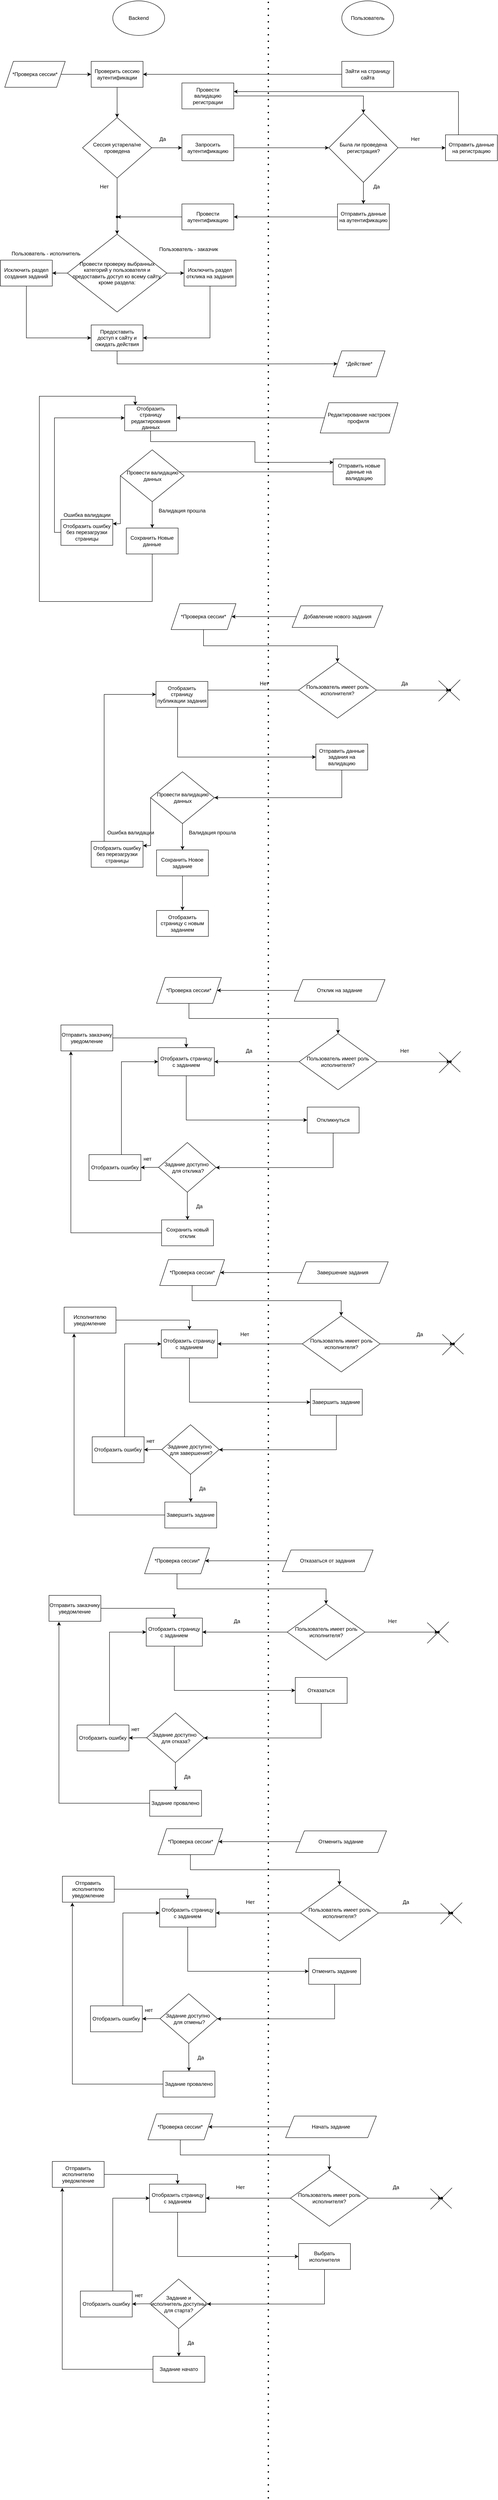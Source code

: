 <mxfile version="14.9.2" type="device"><diagram id="I8PAX5rzRL3T8v-MNshf" name="Page-1"><mxGraphModel dx="2889" dy="2361" grid="1" gridSize="10" guides="1" tooltips="1" connect="1" arrows="1" fold="1" page="1" pageScale="1" pageWidth="827" pageHeight="1169" math="0" shadow="0"><root><mxCell id="0"/><mxCell id="1" parent="0"/><mxCell id="LuHDHR127_k3PVL_zSmb-5" value="" style="edgeStyle=orthogonalEdgeStyle;rounded=0;orthogonalLoop=1;jettySize=auto;html=1;entryX=1;entryY=0.5;entryDx=0;entryDy=0;" parent="1" source="LuHDHR127_k3PVL_zSmb-2" target="LuHDHR127_k3PVL_zSmb-6" edge="1"><mxGeometry relative="1" as="geometry"><mxPoint x="-280" y="180" as="targetPoint"/></mxGeometry></mxCell><mxCell id="LuHDHR127_k3PVL_zSmb-2" value="Зайти на страницу сайта" style="whiteSpace=wrap;html=1;" parent="1" vertex="1"><mxGeometry x="140" y="120" width="120" height="60" as="geometry"/></mxCell><mxCell id="LuHDHR127_k3PVL_zSmb-9" value="" style="edgeStyle=orthogonalEdgeStyle;rounded=0;orthogonalLoop=1;jettySize=auto;html=1;" parent="1" source="LuHDHR127_k3PVL_zSmb-6" target="LuHDHR127_k3PVL_zSmb-8" edge="1"><mxGeometry relative="1" as="geometry"/></mxCell><mxCell id="LuHDHR127_k3PVL_zSmb-6" value="Проверить сессию аутентификации" style="whiteSpace=wrap;html=1;" parent="1" vertex="1"><mxGeometry x="-440" y="120" width="120" height="60" as="geometry"/></mxCell><mxCell id="LuHDHR127_k3PVL_zSmb-11" value="" style="edgeStyle=orthogonalEdgeStyle;rounded=0;orthogonalLoop=1;jettySize=auto;html=1;" parent="1" source="LuHDHR127_k3PVL_zSmb-8" target="LuHDHR127_k3PVL_zSmb-10" edge="1"><mxGeometry relative="1" as="geometry"/></mxCell><mxCell id="LuHDHR127_k3PVL_zSmb-19" value="" style="edgeStyle=orthogonalEdgeStyle;rounded=0;orthogonalLoop=1;jettySize=auto;html=1;startArrow=none;" parent="1" source="LuHDHR127_k3PVL_zSmb-40" target="LuHDHR127_k3PVL_zSmb-18" edge="1"><mxGeometry relative="1" as="geometry"/></mxCell><mxCell id="LuHDHR127_k3PVL_zSmb-8" value="Сессия устарела/не проведена" style="rhombus;whiteSpace=wrap;html=1;" parent="1" vertex="1"><mxGeometry x="-460" y="250" width="160" height="140" as="geometry"/></mxCell><mxCell id="LuHDHR127_k3PVL_zSmb-27" value="" style="edgeStyle=orthogonalEdgeStyle;rounded=0;orthogonalLoop=1;jettySize=auto;html=1;entryX=0;entryY=0.5;entryDx=0;entryDy=0;" parent="1" source="LuHDHR127_k3PVL_zSmb-10" target="LuHDHR127_k3PVL_zSmb-28" edge="1"><mxGeometry relative="1" as="geometry"><mxPoint x="10" y="500" as="targetPoint"/></mxGeometry></mxCell><mxCell id="LuHDHR127_k3PVL_zSmb-10" value="Запросить аутентификацию" style="whiteSpace=wrap;html=1;" parent="1" vertex="1"><mxGeometry x="-230" y="290" width="120" height="60" as="geometry"/></mxCell><mxCell id="LuHDHR127_k3PVL_zSmb-12" value="Да" style="text;html=1;align=center;verticalAlign=middle;resizable=0;points=[];autosize=1;strokeColor=none;" parent="1" vertex="1"><mxGeometry x="-290" y="290" width="30" height="20" as="geometry"/></mxCell><mxCell id="LuHDHR127_k3PVL_zSmb-13" value="" style="endArrow=none;html=1;dashed=1;dashPattern=1 4;strokeWidth=3;" parent="1" edge="1"><mxGeometry width="50" height="50" relative="1" as="geometry"><mxPoint x="-30" y="5760" as="sourcePoint"/><mxPoint x="-30" y="-20" as="targetPoint"/></mxGeometry></mxCell><mxCell id="LuHDHR127_k3PVL_zSmb-16" value="Нет" style="text;html=1;align=center;verticalAlign=middle;resizable=0;points=[];autosize=1;strokeColor=none;" parent="1" vertex="1"><mxGeometry x="-430" y="400" width="40" height="20" as="geometry"/></mxCell><mxCell id="LuHDHR127_k3PVL_zSmb-21" value="" style="edgeStyle=orthogonalEdgeStyle;rounded=0;orthogonalLoop=1;jettySize=auto;html=1;" parent="1" source="LuHDHR127_k3PVL_zSmb-18" target="LuHDHR127_k3PVL_zSmb-20" edge="1"><mxGeometry relative="1" as="geometry"/></mxCell><mxCell id="LuHDHR127_k3PVL_zSmb-23" value="" style="edgeStyle=orthogonalEdgeStyle;rounded=0;orthogonalLoop=1;jettySize=auto;html=1;" parent="1" source="LuHDHR127_k3PVL_zSmb-18" target="LuHDHR127_k3PVL_zSmb-22" edge="1"><mxGeometry relative="1" as="geometry"/></mxCell><mxCell id="LuHDHR127_k3PVL_zSmb-18" value="Провести проверку выбранных категорий у пользователя и предоставить доступ ко всему сайту, кроме раздела:" style="rhombus;whiteSpace=wrap;html=1;" parent="1" vertex="1"><mxGeometry x="-495" y="520" width="230" height="180" as="geometry"/></mxCell><mxCell id="LuHDHR127_k3PVL_zSmb-47" value="" style="edgeStyle=orthogonalEdgeStyle;rounded=0;orthogonalLoop=1;jettySize=auto;html=1;strokeWidth=1;" parent="1" source="LuHDHR127_k3PVL_zSmb-20" target="LuHDHR127_k3PVL_zSmb-43" edge="1"><mxGeometry relative="1" as="geometry"><Array as="points"><mxPoint x="-590" y="760"/></Array></mxGeometry></mxCell><mxCell id="LuHDHR127_k3PVL_zSmb-20" value="Исключить раздел создания заданий" style="whiteSpace=wrap;html=1;" parent="1" vertex="1"><mxGeometry x="-650" y="580" width="120" height="60" as="geometry"/></mxCell><mxCell id="LuHDHR127_k3PVL_zSmb-48" value="" style="edgeStyle=orthogonalEdgeStyle;rounded=0;orthogonalLoop=1;jettySize=auto;html=1;strokeWidth=1;" parent="1" source="LuHDHR127_k3PVL_zSmb-22" target="LuHDHR127_k3PVL_zSmb-43" edge="1"><mxGeometry relative="1" as="geometry"><Array as="points"><mxPoint x="-165" y="760"/></Array></mxGeometry></mxCell><mxCell id="LuHDHR127_k3PVL_zSmb-22" value="&lt;span&gt;Исключить раздел отклика на задания&lt;/span&gt;" style="whiteSpace=wrap;html=1;" parent="1" vertex="1"><mxGeometry x="-225" y="580" width="120" height="60" as="geometry"/></mxCell><mxCell id="LuHDHR127_k3PVL_zSmb-24" value="Пользователь - заказчик" style="text;html=1;align=center;verticalAlign=middle;resizable=0;points=[];autosize=1;strokeColor=none;" parent="1" vertex="1"><mxGeometry x="-290" y="545" width="150" height="20" as="geometry"/></mxCell><mxCell id="LuHDHR127_k3PVL_zSmb-25" value="Пользователь - исполнитель" style="text;html=1;align=center;verticalAlign=middle;resizable=0;points=[];autosize=1;strokeColor=none;" parent="1" vertex="1"><mxGeometry x="-630" y="555" width="170" height="20" as="geometry"/></mxCell><mxCell id="LuHDHR127_k3PVL_zSmb-32" value="" style="edgeStyle=orthogonalEdgeStyle;rounded=0;orthogonalLoop=1;jettySize=auto;html=1;" parent="1" source="LuHDHR127_k3PVL_zSmb-28" target="LuHDHR127_k3PVL_zSmb-31" edge="1"><mxGeometry relative="1" as="geometry"/></mxCell><mxCell id="LuHDHR127_k3PVL_zSmb-39" value="" style="edgeStyle=orthogonalEdgeStyle;rounded=0;orthogonalLoop=1;jettySize=auto;html=1;exitX=0.5;exitY=1;exitDx=0;exitDy=0;" parent="1" source="LuHDHR127_k3PVL_zSmb-28" edge="1"><mxGeometry relative="1" as="geometry"><mxPoint x="190" y="410" as="sourcePoint"/><mxPoint x="190" y="450" as="targetPoint"/><Array as="points"><mxPoint x="190" y="450"/></Array></mxGeometry></mxCell><mxCell id="LuHDHR127_k3PVL_zSmb-28" value="Была ли проведена регистрация?" style="rhombus;whiteSpace=wrap;html=1;" parent="1" vertex="1"><mxGeometry x="110" y="240" width="160" height="160" as="geometry"/></mxCell><mxCell id="LuHDHR127_k3PVL_zSmb-29" value="Backend" style="ellipse;whiteSpace=wrap;html=1;" parent="1" vertex="1"><mxGeometry x="-390" y="-20" width="120" height="80" as="geometry"/></mxCell><mxCell id="LuHDHR127_k3PVL_zSmb-30" value="Пользователь" style="ellipse;whiteSpace=wrap;html=1;" parent="1" vertex="1"><mxGeometry x="140" y="-20" width="120" height="80" as="geometry"/></mxCell><mxCell id="LuHDHR127_k3PVL_zSmb-34" value="" style="edgeStyle=orthogonalEdgeStyle;rounded=0;orthogonalLoop=1;jettySize=auto;html=1;" parent="1" source="LuHDHR127_k3PVL_zSmb-31" target="LuHDHR127_k3PVL_zSmb-33" edge="1"><mxGeometry relative="1" as="geometry"><Array as="points"><mxPoint x="410" y="190"/><mxPoint x="-180" y="190"/></Array></mxGeometry></mxCell><mxCell id="LuHDHR127_k3PVL_zSmb-31" value="Отправить данные на регистрацию" style="whiteSpace=wrap;html=1;" parent="1" vertex="1"><mxGeometry x="380" y="290" width="120" height="60" as="geometry"/></mxCell><mxCell id="LuHDHR127_k3PVL_zSmb-35" value="" style="edgeStyle=orthogonalEdgeStyle;rounded=0;orthogonalLoop=1;jettySize=auto;html=1;" parent="1" source="LuHDHR127_k3PVL_zSmb-33" target="LuHDHR127_k3PVL_zSmb-28" edge="1"><mxGeometry relative="1" as="geometry"/></mxCell><mxCell id="LuHDHR127_k3PVL_zSmb-33" value="Провести валидацию регистрации" style="whiteSpace=wrap;html=1;" parent="1" vertex="1"><mxGeometry x="-230" y="170" width="120" height="60" as="geometry"/></mxCell><mxCell id="LuHDHR127_k3PVL_zSmb-36" value="Нет" style="text;html=1;align=center;verticalAlign=middle;resizable=0;points=[];autosize=1;strokeColor=none;" parent="1" vertex="1"><mxGeometry x="290" y="290" width="40" height="20" as="geometry"/></mxCell><mxCell id="LuHDHR127_k3PVL_zSmb-37" value="Да" style="text;html=1;align=center;verticalAlign=middle;resizable=0;points=[];autosize=1;strokeColor=none;" parent="1" vertex="1"><mxGeometry x="205" y="400" width="30" height="20" as="geometry"/></mxCell><mxCell id="LuHDHR127_k3PVL_zSmb-41" value="" style="edgeStyle=orthogonalEdgeStyle;rounded=0;orthogonalLoop=1;jettySize=auto;html=1;" parent="1" source="LuHDHR127_k3PVL_zSmb-38" target="LuHDHR127_k3PVL_zSmb-40" edge="1"><mxGeometry relative="1" as="geometry"/></mxCell><mxCell id="LuHDHR127_k3PVL_zSmb-38" value="Провести аутентификацию" style="whiteSpace=wrap;html=1;" parent="1" vertex="1"><mxGeometry x="-230" y="450" width="120" height="60" as="geometry"/></mxCell><mxCell id="LuHDHR127_k3PVL_zSmb-40" value="" style="shape=waypoint;size=6;pointerEvents=1;points=[];fillColor=#ffffff;resizable=0;rotatable=0;perimeter=centerPerimeter;snapToPoint=1;" parent="1" vertex="1"><mxGeometry x="-400" y="460" width="40" height="40" as="geometry"/></mxCell><mxCell id="LuHDHR127_k3PVL_zSmb-42" value="" style="edgeStyle=orthogonalEdgeStyle;rounded=0;orthogonalLoop=1;jettySize=auto;html=1;endArrow=none;" parent="1" source="LuHDHR127_k3PVL_zSmb-8" target="LuHDHR127_k3PVL_zSmb-40" edge="1"><mxGeometry relative="1" as="geometry"><mxPoint x="-380" y="390" as="sourcePoint"/><mxPoint x="-380" y="660" as="targetPoint"/></mxGeometry></mxCell><mxCell id="LuHDHR127_k3PVL_zSmb-50" value="" style="edgeStyle=orthogonalEdgeStyle;rounded=0;orthogonalLoop=1;jettySize=auto;html=1;strokeWidth=1;" parent="1" source="LuHDHR127_k3PVL_zSmb-43" edge="1"><mxGeometry relative="1" as="geometry"><mxPoint x="130" y="820.059" as="targetPoint"/><Array as="points"><mxPoint x="-380" y="820"/></Array></mxGeometry></mxCell><mxCell id="LuHDHR127_k3PVL_zSmb-43" value="Предоставить доступ к сайту и ожидать действия" style="whiteSpace=wrap;html=1;" parent="1" vertex="1"><mxGeometry x="-440" y="730" width="120" height="60" as="geometry"/></mxCell><mxCell id="LuHDHR127_k3PVL_zSmb-51" value="*Действие*" style="shape=parallelogram;perimeter=parallelogramPerimeter;whiteSpace=wrap;html=1;fixedSize=1;" parent="1" vertex="1"><mxGeometry x="120" y="790" width="120" height="60" as="geometry"/></mxCell><mxCell id="LuHDHR127_k3PVL_zSmb-53" value="" style="edgeStyle=orthogonalEdgeStyle;rounded=0;orthogonalLoop=1;jettySize=auto;html=1;strokeWidth=1;" parent="1" source="LuHDHR127_k3PVL_zSmb-52" target="LuHDHR127_k3PVL_zSmb-6" edge="1"><mxGeometry relative="1" as="geometry"/></mxCell><mxCell id="LuHDHR127_k3PVL_zSmb-52" value="*Проверка сессии*" style="shape=parallelogram;perimeter=parallelogramPerimeter;whiteSpace=wrap;html=1;fixedSize=1;" parent="1" vertex="1"><mxGeometry x="-640" y="120" width="140" height="60" as="geometry"/></mxCell><mxCell id="LuHDHR127_k3PVL_zSmb-56" value="" style="edgeStyle=orthogonalEdgeStyle;rounded=0;orthogonalLoop=1;jettySize=auto;html=1;strokeWidth=1;entryX=1;entryY=0.5;entryDx=0;entryDy=0;" parent="1" source="LuHDHR127_k3PVL_zSmb-54" target="LuHDHR127_k3PVL_zSmb-38" edge="1"><mxGeometry relative="1" as="geometry"><mxPoint x="50" y="480" as="targetPoint"/></mxGeometry></mxCell><mxCell id="LuHDHR127_k3PVL_zSmb-54" value="Отправить данные на аутентификацию" style="rounded=0;whiteSpace=wrap;html=1;" parent="1" vertex="1"><mxGeometry x="130" y="450" width="120" height="60" as="geometry"/></mxCell><mxCell id="LuHDHR127_k3PVL_zSmb-65" value="" style="edgeStyle=orthogonalEdgeStyle;rounded=0;orthogonalLoop=1;jettySize=auto;html=1;strokeWidth=1;" parent="1" source="LuHDHR127_k3PVL_zSmb-57" target="LuHDHR127_k3PVL_zSmb-64" edge="1"><mxGeometry relative="1" as="geometry"/></mxCell><mxCell id="LuHDHR127_k3PVL_zSmb-57" value="Редактирование настроек профиля&amp;nbsp;" style="shape=parallelogram;perimeter=parallelogramPerimeter;whiteSpace=wrap;html=1;fixedSize=1;" parent="1" vertex="1"><mxGeometry x="90" y="910" width="180" height="70" as="geometry"/></mxCell><mxCell id="LuHDHR127_k3PVL_zSmb-61" value="" style="edgeStyle=orthogonalEdgeStyle;rounded=0;orthogonalLoop=1;jettySize=auto;html=1;strokeWidth=1;" parent="1" source="LuHDHR127_k3PVL_zSmb-58" edge="1"><mxGeometry relative="1" as="geometry"><mxPoint x="-250" y="1070" as="targetPoint"/></mxGeometry></mxCell><mxCell id="LuHDHR127_k3PVL_zSmb-58" value="Отправить новые данные на валидацию" style="whiteSpace=wrap;html=1;" parent="1" vertex="1"><mxGeometry x="120" y="1040" width="120" height="60" as="geometry"/></mxCell><mxCell id="LuHDHR127_k3PVL_zSmb-68" value="" style="edgeStyle=orthogonalEdgeStyle;rounded=0;orthogonalLoop=1;jettySize=auto;html=1;strokeWidth=1;exitX=0;exitY=0.5;exitDx=0;exitDy=0;" parent="1" source="LuHDHR127_k3PVL_zSmb-62" target="LuHDHR127_k3PVL_zSmb-67" edge="1"><mxGeometry relative="1" as="geometry"><Array as="points"><mxPoint x="-372" y="1190"/></Array></mxGeometry></mxCell><mxCell id="LuHDHR127_k3PVL_zSmb-73" value="" style="edgeStyle=orthogonalEdgeStyle;rounded=0;orthogonalLoop=1;jettySize=auto;html=1;strokeWidth=1;" parent="1" source="LuHDHR127_k3PVL_zSmb-62" target="LuHDHR127_k3PVL_zSmb-72" edge="1"><mxGeometry relative="1" as="geometry"/></mxCell><mxCell id="LuHDHR127_k3PVL_zSmb-62" value="Провести валидацию данных" style="rhombus;whiteSpace=wrap;html=1;" parent="1" vertex="1"><mxGeometry x="-372.5" y="1019" width="147.5" height="120" as="geometry"/></mxCell><mxCell id="LuHDHR127_k3PVL_zSmb-66" value="" style="edgeStyle=orthogonalEdgeStyle;rounded=0;orthogonalLoop=1;jettySize=auto;html=1;strokeWidth=1;entryX=0.008;entryY=0.133;entryDx=0;entryDy=0;entryPerimeter=0;" parent="1" source="LuHDHR127_k3PVL_zSmb-64" target="LuHDHR127_k3PVL_zSmb-58" edge="1"><mxGeometry relative="1" as="geometry"><Array as="points"><mxPoint x="-302" y="1000"/><mxPoint x="-61" y="1000"/><mxPoint x="-61" y="1048"/></Array></mxGeometry></mxCell><mxCell id="LuHDHR127_k3PVL_zSmb-64" value="Отобразить страницу редактирования данных" style="whiteSpace=wrap;html=1;" parent="1" vertex="1"><mxGeometry x="-362.5" y="915" width="120" height="60" as="geometry"/></mxCell><mxCell id="LuHDHR127_k3PVL_zSmb-71" value="" style="edgeStyle=orthogonalEdgeStyle;rounded=0;orthogonalLoop=1;jettySize=auto;html=1;strokeWidth=1;entryX=0;entryY=0.5;entryDx=0;entryDy=0;" parent="1" source="LuHDHR127_k3PVL_zSmb-67" target="LuHDHR127_k3PVL_zSmb-64" edge="1"><mxGeometry relative="1" as="geometry"><mxPoint x="-525" y="950" as="targetPoint"/><Array as="points"><mxPoint x="-525" y="945"/></Array></mxGeometry></mxCell><mxCell id="LuHDHR127_k3PVL_zSmb-67" value="Отобразить ошибку без перезагрузки страницы" style="whiteSpace=wrap;html=1;" parent="1" vertex="1"><mxGeometry x="-510" y="1180" width="120" height="60" as="geometry"/></mxCell><mxCell id="LuHDHR127_k3PVL_zSmb-69" value="Ошибка валидации" style="text;html=1;align=center;verticalAlign=middle;resizable=0;points=[];autosize=1;strokeColor=none;" parent="1" vertex="1"><mxGeometry x="-510" y="1160" width="120" height="20" as="geometry"/></mxCell><mxCell id="LuHDHR127_k3PVL_zSmb-75" value="" style="edgeStyle=orthogonalEdgeStyle;rounded=0;orthogonalLoop=1;jettySize=auto;html=1;strokeWidth=1;entryX=0.204;entryY=0.017;entryDx=0;entryDy=0;entryPerimeter=0;" parent="1" source="LuHDHR127_k3PVL_zSmb-72" target="LuHDHR127_k3PVL_zSmb-64" edge="1"><mxGeometry relative="1" as="geometry"><mxPoint x="-298.75" y="1340" as="targetPoint"/><Array as="points"><mxPoint x="-299" y="1370"/><mxPoint x="-560" y="1370"/><mxPoint x="-560" y="895"/><mxPoint x="-338" y="895"/></Array></mxGeometry></mxCell><mxCell id="LuHDHR127_k3PVL_zSmb-72" value="Сохранить Новые данные" style="whiteSpace=wrap;html=1;" parent="1" vertex="1"><mxGeometry x="-358.75" y="1200" width="120" height="60" as="geometry"/></mxCell><mxCell id="LuHDHR127_k3PVL_zSmb-76" value="Валидация прошла" style="text;html=1;align=center;verticalAlign=middle;resizable=0;points=[];autosize=1;strokeColor=none;" parent="1" vertex="1"><mxGeometry x="-290" y="1150" width="120" height="20" as="geometry"/></mxCell><mxCell id="LuHDHR127_k3PVL_zSmb-79" value="" style="edgeStyle=orthogonalEdgeStyle;rounded=0;orthogonalLoop=1;jettySize=auto;html=1;strokeWidth=1;exitX=0.5;exitY=1;exitDx=0;exitDy=0;" parent="1" source="LuHDHR127_k3PVL_zSmb-121" target="LuHDHR127_k3PVL_zSmb-78" edge="1"><mxGeometry relative="1" as="geometry"><mxPoint x="-200" y="1480" as="sourcePoint"/></mxGeometry></mxCell><mxCell id="LuHDHR127_k3PVL_zSmb-122" value="" style="edgeStyle=orthogonalEdgeStyle;rounded=0;orthogonalLoop=1;jettySize=auto;html=1;strokeWidth=1;" parent="1" source="LuHDHR127_k3PVL_zSmb-77" target="LuHDHR127_k3PVL_zSmb-121" edge="1"><mxGeometry relative="1" as="geometry"/></mxCell><mxCell id="LuHDHR127_k3PVL_zSmb-77" value="Добавление нового задания" style="shape=parallelogram;perimeter=parallelogramPerimeter;whiteSpace=wrap;html=1;fixedSize=1;" parent="1" vertex="1"><mxGeometry x="25" y="1380" width="210" height="50" as="geometry"/></mxCell><mxCell id="LuHDHR127_k3PVL_zSmb-81" value="" style="edgeStyle=orthogonalEdgeStyle;rounded=0;orthogonalLoop=1;jettySize=auto;html=1;strokeWidth=1;" parent="1" source="LuHDHR127_k3PVL_zSmb-78" target="LuHDHR127_k3PVL_zSmb-80" edge="1"><mxGeometry relative="1" as="geometry"/></mxCell><mxCell id="LuHDHR127_k3PVL_zSmb-86" value="" style="edgeStyle=orthogonalEdgeStyle;rounded=0;orthogonalLoop=1;jettySize=auto;html=1;strokeWidth=1;" parent="1" source="LuHDHR127_k3PVL_zSmb-78" edge="1"><mxGeometry relative="1" as="geometry"><mxPoint x="-180" y="1575" as="targetPoint"/></mxGeometry></mxCell><mxCell id="LuHDHR127_k3PVL_zSmb-78" value="Пользователь имеет роль исполнителя?" style="rhombus;whiteSpace=wrap;html=1;" parent="1" vertex="1"><mxGeometry x="40" y="1510" width="180" height="130" as="geometry"/></mxCell><mxCell id="LuHDHR127_k3PVL_zSmb-80" value="" style="shape=waypoint;size=6;pointerEvents=1;points=[];fillColor=#ffffff;resizable=0;rotatable=0;perimeter=centerPerimeter;snapToPoint=1;" parent="1" vertex="1"><mxGeometry x="370" y="1555" width="40" height="40" as="geometry"/></mxCell><mxCell id="LuHDHR127_k3PVL_zSmb-82" value="" style="endArrow=none;html=1;strokeWidth=1;" parent="1" edge="1"><mxGeometry width="50" height="50" relative="1" as="geometry"><mxPoint x="364" y="1601" as="sourcePoint"/><mxPoint x="414" y="1551" as="targetPoint"/></mxGeometry></mxCell><mxCell id="LuHDHR127_k3PVL_zSmb-83" value="" style="endArrow=none;html=1;strokeWidth=1;" parent="1" edge="1"><mxGeometry width="50" height="50" relative="1" as="geometry"><mxPoint x="413" y="1599" as="sourcePoint"/><mxPoint x="364" y="1553" as="targetPoint"/></mxGeometry></mxCell><mxCell id="LuHDHR127_k3PVL_zSmb-84" value="Нет" style="text;html=1;align=center;verticalAlign=middle;resizable=0;points=[];autosize=1;strokeColor=none;" parent="1" vertex="1"><mxGeometry x="-60" y="1550" width="40" height="20" as="geometry"/></mxCell><mxCell id="LuHDHR127_k3PVL_zSmb-89" value="" style="edgeStyle=orthogonalEdgeStyle;rounded=0;orthogonalLoop=1;jettySize=auto;html=1;strokeWidth=1;" parent="1" target="LuHDHR127_k3PVL_zSmb-88" edge="1"><mxGeometry relative="1" as="geometry"><mxPoint x="-240" y="1605" as="sourcePoint"/><Array as="points"><mxPoint x="-240" y="1730"/></Array></mxGeometry></mxCell><mxCell id="LuHDHR127_k3PVL_zSmb-87" value="Да" style="text;html=1;align=center;verticalAlign=middle;resizable=0;points=[];autosize=1;strokeColor=none;" parent="1" vertex="1"><mxGeometry x="270" y="1550" width="30" height="20" as="geometry"/></mxCell><mxCell id="LuHDHR127_k3PVL_zSmb-91" value="" style="edgeStyle=orthogonalEdgeStyle;rounded=0;orthogonalLoop=1;jettySize=auto;html=1;strokeWidth=1;entryX=1;entryY=0.5;entryDx=0;entryDy=0;" parent="1" source="LuHDHR127_k3PVL_zSmb-88" target="LuHDHR127_k3PVL_zSmb-94" edge="1"><mxGeometry relative="1" as="geometry"><mxPoint x="-120" y="1830" as="targetPoint"/><Array as="points"><mxPoint x="140" y="1824"/></Array></mxGeometry></mxCell><mxCell id="LuHDHR127_k3PVL_zSmb-88" value="Отправить данные задания на валидацию" style="whiteSpace=wrap;html=1;" parent="1" vertex="1"><mxGeometry x="80" y="1700" width="120" height="60" as="geometry"/></mxCell><mxCell id="LuHDHR127_k3PVL_zSmb-92" value="" style="edgeStyle=orthogonalEdgeStyle;rounded=0;orthogonalLoop=1;jettySize=auto;html=1;strokeWidth=1;exitX=0;exitY=0.5;exitDx=0;exitDy=0;" parent="1" source="LuHDHR127_k3PVL_zSmb-94" target="LuHDHR127_k3PVL_zSmb-97" edge="1"><mxGeometry relative="1" as="geometry"><Array as="points"><mxPoint x="-302" y="1935"/></Array></mxGeometry></mxCell><mxCell id="LuHDHR127_k3PVL_zSmb-93" value="" style="edgeStyle=orthogonalEdgeStyle;rounded=0;orthogonalLoop=1;jettySize=auto;html=1;strokeWidth=1;" parent="1" source="LuHDHR127_k3PVL_zSmb-94" target="LuHDHR127_k3PVL_zSmb-100" edge="1"><mxGeometry relative="1" as="geometry"/></mxCell><mxCell id="LuHDHR127_k3PVL_zSmb-94" value="Провести валидацию данных" style="rhombus;whiteSpace=wrap;html=1;" parent="1" vertex="1"><mxGeometry x="-302.5" y="1764" width="147.5" height="120" as="geometry"/></mxCell><mxCell id="LuHDHR127_k3PVL_zSmb-95" value="Отобразить страницу публикации задания" style="whiteSpace=wrap;html=1;" parent="1" vertex="1"><mxGeometry x="-290" y="1555" width="120" height="60" as="geometry"/></mxCell><mxCell id="LuHDHR127_k3PVL_zSmb-96" value="" style="edgeStyle=orthogonalEdgeStyle;rounded=0;orthogonalLoop=1;jettySize=auto;html=1;strokeWidth=1;entryX=0;entryY=0.5;entryDx=0;entryDy=0;startArrow=none;" parent="1" source="LuHDHR127_k3PVL_zSmb-97" target="LuHDHR127_k3PVL_zSmb-95" edge="1"><mxGeometry relative="1" as="geometry"><mxPoint x="-455" y="1695" as="targetPoint"/><Array as="points"><mxPoint x="-410" y="1585"/></Array></mxGeometry></mxCell><mxCell id="LuHDHR127_k3PVL_zSmb-97" value="Отобразить ошибку без перезагрузки страницы" style="whiteSpace=wrap;html=1;" parent="1" vertex="1"><mxGeometry x="-440" y="1925" width="120" height="60" as="geometry"/></mxCell><mxCell id="LuHDHR127_k3PVL_zSmb-104" value="" style="edgeStyle=orthogonalEdgeStyle;rounded=0;orthogonalLoop=1;jettySize=auto;html=1;strokeWidth=1;" parent="1" source="LuHDHR127_k3PVL_zSmb-100" target="LuHDHR127_k3PVL_zSmb-103" edge="1"><mxGeometry relative="1" as="geometry"/></mxCell><mxCell id="LuHDHR127_k3PVL_zSmb-100" value="Сохранить Новое задание" style="whiteSpace=wrap;html=1;" parent="1" vertex="1"><mxGeometry x="-288.75" y="1945" width="120" height="60" as="geometry"/></mxCell><mxCell id="LuHDHR127_k3PVL_zSmb-101" value="Валидация прошла" style="text;html=1;align=center;verticalAlign=middle;resizable=0;points=[];autosize=1;strokeColor=none;" parent="1" vertex="1"><mxGeometry x="-220" y="1895" width="120" height="20" as="geometry"/></mxCell><mxCell id="LuHDHR127_k3PVL_zSmb-98" value="Ошибка валидации" style="text;html=1;align=center;verticalAlign=middle;resizable=0;points=[];autosize=1;strokeColor=none;" parent="1" vertex="1"><mxGeometry x="-408.75" y="1895" width="120" height="20" as="geometry"/></mxCell><mxCell id="LuHDHR127_k3PVL_zSmb-103" value="Отобразить страницу с новым заданием" style="whiteSpace=wrap;html=1;" parent="1" vertex="1"><mxGeometry x="-288.75" y="2085" width="120" height="60" as="geometry"/></mxCell><mxCell id="LuHDHR127_k3PVL_zSmb-107" value="" style="edgeStyle=orthogonalEdgeStyle;rounded=0;orthogonalLoop=1;jettySize=auto;html=1;strokeWidth=1;" parent="1" source="LuHDHR127_k3PVL_zSmb-109" target="LuHDHR127_k3PVL_zSmb-110" edge="1"><mxGeometry relative="1" as="geometry"/></mxCell><mxCell id="LuHDHR127_k3PVL_zSmb-108" value="" style="edgeStyle=orthogonalEdgeStyle;rounded=0;orthogonalLoop=1;jettySize=auto;html=1;strokeWidth=1;" parent="1" source="LuHDHR127_k3PVL_zSmb-109" target="LuHDHR127_k3PVL_zSmb-117" edge="1"><mxGeometry relative="1" as="geometry"><mxPoint x="-140" y="2470" as="targetPoint"/></mxGeometry></mxCell><mxCell id="LuHDHR127_k3PVL_zSmb-109" value="Пользователь имеет роль исполнителя?" style="rhombus;whiteSpace=wrap;html=1;" parent="1" vertex="1"><mxGeometry x="41.25" y="2370" width="180" height="130" as="geometry"/></mxCell><mxCell id="LuHDHR127_k3PVL_zSmb-110" value="" style="shape=waypoint;size=6;pointerEvents=1;points=[];fillColor=#ffffff;resizable=0;rotatable=0;perimeter=centerPerimeter;snapToPoint=1;" parent="1" vertex="1"><mxGeometry x="371.25" y="2415" width="40" height="40" as="geometry"/></mxCell><mxCell id="LuHDHR127_k3PVL_zSmb-111" value="" style="endArrow=none;html=1;strokeWidth=1;" parent="1" edge="1"><mxGeometry width="50" height="50" relative="1" as="geometry"><mxPoint x="365.25" y="2461" as="sourcePoint"/><mxPoint x="415.25" y="2411" as="targetPoint"/></mxGeometry></mxCell><mxCell id="LuHDHR127_k3PVL_zSmb-112" value="" style="endArrow=none;html=1;strokeWidth=1;" parent="1" edge="1"><mxGeometry width="50" height="50" relative="1" as="geometry"><mxPoint x="414.25" y="2459" as="sourcePoint"/><mxPoint x="365.25" y="2413" as="targetPoint"/></mxGeometry></mxCell><mxCell id="LuHDHR127_k3PVL_zSmb-113" value="Нет" style="text;html=1;align=center;verticalAlign=middle;resizable=0;points=[];autosize=1;strokeColor=none;" parent="1" vertex="1"><mxGeometry x="265" y="2400" width="40" height="20" as="geometry"/></mxCell><mxCell id="LuHDHR127_k3PVL_zSmb-114" value="Да" style="text;html=1;align=center;verticalAlign=middle;resizable=0;points=[];autosize=1;strokeColor=none;" parent="1" vertex="1"><mxGeometry x="-90" y="2400" width="30" height="20" as="geometry"/></mxCell><mxCell id="LuHDHR127_k3PVL_zSmb-132" value="" style="edgeStyle=orthogonalEdgeStyle;rounded=0;orthogonalLoop=1;jettySize=auto;html=1;strokeWidth=1;" parent="1" source="LuHDHR127_k3PVL_zSmb-117" target="LuHDHR127_k3PVL_zSmb-133" edge="1"><mxGeometry relative="1" as="geometry"><mxPoint x="-220" y="2540" as="targetPoint"/><Array as="points"><mxPoint x="-220" y="2570"/></Array></mxGeometry></mxCell><mxCell id="LuHDHR127_k3PVL_zSmb-117" value="Отобразить страницу с заданием" style="whiteSpace=wrap;html=1;" parent="1" vertex="1"><mxGeometry x="-285" y="2402.5" width="130" height="65" as="geometry"/></mxCell><mxCell id="LuHDHR127_k3PVL_zSmb-121" value="*Проверка сессии*" style="shape=parallelogram;perimeter=parallelogramPerimeter;whiteSpace=wrap;html=1;fixedSize=1;" parent="1" vertex="1"><mxGeometry x="-255" y="1375" width="150" height="60" as="geometry"/></mxCell><mxCell id="LuHDHR127_k3PVL_zSmb-126" value="" style="edgeStyle=orthogonalEdgeStyle;rounded=0;orthogonalLoop=1;jettySize=auto;html=1;strokeWidth=1;exitX=0.5;exitY=1;exitDx=0;exitDy=0;entryX=0.5;entryY=0;entryDx=0;entryDy=0;" parent="1" source="LuHDHR127_k3PVL_zSmb-127" target="LuHDHR127_k3PVL_zSmb-109" edge="1"><mxGeometry relative="1" as="geometry"><mxPoint x="-233.75" y="2345" as="sourcePoint"/><mxPoint x="96.25" y="2375" as="targetPoint"/></mxGeometry></mxCell><mxCell id="LuHDHR127_k3PVL_zSmb-127" value="*Проверка сессии*" style="shape=parallelogram;perimeter=parallelogramPerimeter;whiteSpace=wrap;html=1;fixedSize=1;" parent="1" vertex="1"><mxGeometry x="-288.75" y="2240" width="150" height="60" as="geometry"/></mxCell><mxCell id="LuHDHR127_k3PVL_zSmb-129" value="" style="edgeStyle=orthogonalEdgeStyle;rounded=0;orthogonalLoop=1;jettySize=auto;html=1;strokeWidth=1;entryX=1;entryY=0.5;entryDx=0;entryDy=0;" parent="1" source="LuHDHR127_k3PVL_zSmb-130" target="LuHDHR127_k3PVL_zSmb-127" edge="1"><mxGeometry relative="1" as="geometry"><mxPoint x="-138.75" y="2280" as="targetPoint"/></mxGeometry></mxCell><mxCell id="LuHDHR127_k3PVL_zSmb-130" value="Отклик на задание" style="shape=parallelogram;perimeter=parallelogramPerimeter;whiteSpace=wrap;html=1;fixedSize=1;" parent="1" vertex="1"><mxGeometry x="30" y="2245" width="210" height="50" as="geometry"/></mxCell><mxCell id="LuHDHR127_k3PVL_zSmb-135" value="" style="edgeStyle=orthogonalEdgeStyle;rounded=0;orthogonalLoop=1;jettySize=auto;html=1;strokeWidth=1;" parent="1" source="LuHDHR127_k3PVL_zSmb-133" target="LuHDHR127_k3PVL_zSmb-134" edge="1"><mxGeometry relative="1" as="geometry"><Array as="points"><mxPoint x="120" y="2680"/></Array></mxGeometry></mxCell><mxCell id="LuHDHR127_k3PVL_zSmb-133" value="Откликнуться" style="rounded=0;whiteSpace=wrap;html=1;" parent="1" vertex="1"><mxGeometry x="60" y="2540" width="120" height="60" as="geometry"/></mxCell><mxCell id="LuHDHR127_k3PVL_zSmb-142" value="" style="edgeStyle=orthogonalEdgeStyle;rounded=0;orthogonalLoop=1;jettySize=auto;html=1;strokeWidth=1;entryX=1;entryY=0.5;entryDx=0;entryDy=0;" parent="1" source="LuHDHR127_k3PVL_zSmb-134" target="LuHDHR127_k3PVL_zSmb-144" edge="1"><mxGeometry relative="1" as="geometry"><mxPoint x="-417" y="2680" as="targetPoint"/></mxGeometry></mxCell><mxCell id="LuHDHR127_k3PVL_zSmb-134" value="Задание доступно&amp;nbsp; &amp;nbsp;для отклика?" style="rhombus;whiteSpace=wrap;html=1;rounded=0;" parent="1" vertex="1"><mxGeometry x="-284" y="2622" width="133" height="115" as="geometry"/></mxCell><mxCell id="LuHDHR127_k3PVL_zSmb-136" value="" style="edgeStyle=orthogonalEdgeStyle;rounded=0;orthogonalLoop=1;jettySize=auto;html=1;strokeWidth=1;exitX=0.5;exitY=1;exitDx=0;exitDy=0;" parent="1" source="LuHDHR127_k3PVL_zSmb-134" target="LuHDHR127_k3PVL_zSmb-138" edge="1"><mxGeometry relative="1" as="geometry"><mxPoint x="-216.95" y="2739.999" as="sourcePoint"/></mxGeometry></mxCell><mxCell id="LuHDHR127_k3PVL_zSmb-155" value="" style="edgeStyle=orthogonalEdgeStyle;rounded=0;orthogonalLoop=1;jettySize=auto;html=1;strokeWidth=1;entryX=0.192;entryY=1.017;entryDx=0;entryDy=0;entryPerimeter=0;" parent="1" source="LuHDHR127_k3PVL_zSmb-138" target="LuHDHR127_k3PVL_zSmb-153" edge="1"><mxGeometry relative="1" as="geometry"><mxPoint x="-357" y="2831.04" as="targetPoint"/></mxGeometry></mxCell><mxCell id="LuHDHR127_k3PVL_zSmb-138" value="Сохранить новый отклик" style="whiteSpace=wrap;html=1;" parent="1" vertex="1"><mxGeometry x="-277" y="2801.04" width="120" height="60" as="geometry"/></mxCell><mxCell id="LuHDHR127_k3PVL_zSmb-140" value="Да" style="text;html=1;align=center;verticalAlign=middle;resizable=0;points=[];autosize=1;strokeColor=none;" parent="1" vertex="1"><mxGeometry x="-205" y="2760" width="30" height="20" as="geometry"/></mxCell><mxCell id="LuHDHR127_k3PVL_zSmb-143" value="нет" style="text;html=1;align=center;verticalAlign=middle;resizable=0;points=[];autosize=1;strokeColor=none;" parent="1" vertex="1"><mxGeometry x="-325" y="2650" width="30" height="20" as="geometry"/></mxCell><mxCell id="LuHDHR127_k3PVL_zSmb-150" value="" style="edgeStyle=orthogonalEdgeStyle;rounded=0;orthogonalLoop=1;jettySize=auto;html=1;strokeWidth=1;entryX=0;entryY=0.5;entryDx=0;entryDy=0;" parent="1" source="LuHDHR127_k3PVL_zSmb-144" target="LuHDHR127_k3PVL_zSmb-117" edge="1"><mxGeometry relative="1" as="geometry"><mxPoint x="-470" y="2570" as="targetPoint"/><Array as="points"><mxPoint x="-370" y="2435"/></Array></mxGeometry></mxCell><mxCell id="LuHDHR127_k3PVL_zSmb-144" value="Отобразить ошибку" style="whiteSpace=wrap;html=1;" parent="1" vertex="1"><mxGeometry x="-445" y="2650" width="120" height="60" as="geometry"/></mxCell><mxCell id="LuHDHR127_k3PVL_zSmb-156" value="" style="edgeStyle=orthogonalEdgeStyle;rounded=0;orthogonalLoop=1;jettySize=auto;html=1;strokeWidth=1;" parent="1" source="LuHDHR127_k3PVL_zSmb-153" target="LuHDHR127_k3PVL_zSmb-117" edge="1"><mxGeometry relative="1" as="geometry"><Array as="points"><mxPoint x="-220" y="2380"/></Array></mxGeometry></mxCell><mxCell id="LuHDHR127_k3PVL_zSmb-153" value="Отправить заказчику уведомление" style="rounded=0;whiteSpace=wrap;html=1;" parent="1" vertex="1"><mxGeometry x="-510" y="2350" width="120" height="60" as="geometry"/></mxCell><mxCell id="LuHDHR127_k3PVL_zSmb-157" value="" style="edgeStyle=orthogonalEdgeStyle;rounded=0;orthogonalLoop=1;jettySize=auto;html=1;strokeWidth=1;" parent="1" source="LuHDHR127_k3PVL_zSmb-159" target="LuHDHR127_k3PVL_zSmb-160" edge="1"><mxGeometry relative="1" as="geometry"/></mxCell><mxCell id="LuHDHR127_k3PVL_zSmb-158" value="" style="edgeStyle=orthogonalEdgeStyle;rounded=0;orthogonalLoop=1;jettySize=auto;html=1;strokeWidth=1;" parent="1" source="LuHDHR127_k3PVL_zSmb-159" target="LuHDHR127_k3PVL_zSmb-166" edge="1"><mxGeometry relative="1" as="geometry"><mxPoint x="-132.62" y="3123" as="targetPoint"/></mxGeometry></mxCell><mxCell id="LuHDHR127_k3PVL_zSmb-159" value="Пользователь имеет роль исполнителя?" style="rhombus;whiteSpace=wrap;html=1;" parent="1" vertex="1"><mxGeometry x="48.63" y="3023" width="180" height="130" as="geometry"/></mxCell><mxCell id="LuHDHR127_k3PVL_zSmb-160" value="" style="shape=waypoint;size=6;pointerEvents=1;points=[];fillColor=#ffffff;resizable=0;rotatable=0;perimeter=centerPerimeter;snapToPoint=1;" parent="1" vertex="1"><mxGeometry x="378.63" y="3068" width="40" height="40" as="geometry"/></mxCell><mxCell id="LuHDHR127_k3PVL_zSmb-161" value="" style="endArrow=none;html=1;strokeWidth=1;" parent="1" edge="1"><mxGeometry width="50" height="50" relative="1" as="geometry"><mxPoint x="372.63" y="3114" as="sourcePoint"/><mxPoint x="422.63" y="3064" as="targetPoint"/></mxGeometry></mxCell><mxCell id="LuHDHR127_k3PVL_zSmb-162" value="" style="endArrow=none;html=1;strokeWidth=1;" parent="1" edge="1"><mxGeometry width="50" height="50" relative="1" as="geometry"><mxPoint x="421.63" y="3112" as="sourcePoint"/><mxPoint x="372.63" y="3066" as="targetPoint"/></mxGeometry></mxCell><mxCell id="LuHDHR127_k3PVL_zSmb-163" value="Нет" style="text;html=1;align=center;verticalAlign=middle;resizable=0;points=[];autosize=1;strokeColor=none;" parent="1" vertex="1"><mxGeometry x="-105" y="3055.5" width="40" height="20" as="geometry"/></mxCell><mxCell id="LuHDHR127_k3PVL_zSmb-164" value="Да" style="text;html=1;align=center;verticalAlign=middle;resizable=0;points=[];autosize=1;strokeColor=none;" parent="1" vertex="1"><mxGeometry x="305" y="3055.5" width="30" height="20" as="geometry"/></mxCell><mxCell id="LuHDHR127_k3PVL_zSmb-165" value="" style="edgeStyle=orthogonalEdgeStyle;rounded=0;orthogonalLoop=1;jettySize=auto;html=1;strokeWidth=1;" parent="1" source="LuHDHR127_k3PVL_zSmb-166" target="LuHDHR127_k3PVL_zSmb-172" edge="1"><mxGeometry relative="1" as="geometry"><mxPoint x="-212.62" y="3193" as="targetPoint"/><Array as="points"><mxPoint x="-212.62" y="3223"/></Array></mxGeometry></mxCell><mxCell id="LuHDHR127_k3PVL_zSmb-166" value="Отобразить страницу с заданием" style="whiteSpace=wrap;html=1;" parent="1" vertex="1"><mxGeometry x="-277.62" y="3055.5" width="130" height="65" as="geometry"/></mxCell><mxCell id="LuHDHR127_k3PVL_zSmb-167" value="" style="edgeStyle=orthogonalEdgeStyle;rounded=0;orthogonalLoop=1;jettySize=auto;html=1;strokeWidth=1;exitX=0.5;exitY=1;exitDx=0;exitDy=0;entryX=0.5;entryY=0;entryDx=0;entryDy=0;" parent="1" source="LuHDHR127_k3PVL_zSmb-168" target="LuHDHR127_k3PVL_zSmb-159" edge="1"><mxGeometry relative="1" as="geometry"><mxPoint x="-226.37" y="2998" as="sourcePoint"/><mxPoint x="103.63" y="3028" as="targetPoint"/></mxGeometry></mxCell><mxCell id="LuHDHR127_k3PVL_zSmb-168" value="*Проверка сессии*" style="shape=parallelogram;perimeter=parallelogramPerimeter;whiteSpace=wrap;html=1;fixedSize=1;" parent="1" vertex="1"><mxGeometry x="-281.37" y="2893" width="150" height="60" as="geometry"/></mxCell><mxCell id="LuHDHR127_k3PVL_zSmb-169" value="" style="edgeStyle=orthogonalEdgeStyle;rounded=0;orthogonalLoop=1;jettySize=auto;html=1;strokeWidth=1;entryX=1;entryY=0.5;entryDx=0;entryDy=0;" parent="1" source="LuHDHR127_k3PVL_zSmb-170" target="LuHDHR127_k3PVL_zSmb-168" edge="1"><mxGeometry relative="1" as="geometry"><mxPoint x="-131.37" y="2933" as="targetPoint"/></mxGeometry></mxCell><mxCell id="LuHDHR127_k3PVL_zSmb-170" value="Завершение задания" style="shape=parallelogram;perimeter=parallelogramPerimeter;whiteSpace=wrap;html=1;fixedSize=1;" parent="1" vertex="1"><mxGeometry x="37.38" y="2898" width="210" height="50" as="geometry"/></mxCell><mxCell id="LuHDHR127_k3PVL_zSmb-171" value="" style="edgeStyle=orthogonalEdgeStyle;rounded=0;orthogonalLoop=1;jettySize=auto;html=1;strokeWidth=1;" parent="1" source="LuHDHR127_k3PVL_zSmb-172" target="LuHDHR127_k3PVL_zSmb-174" edge="1"><mxGeometry relative="1" as="geometry"><Array as="points"><mxPoint x="127.38" y="3333"/></Array></mxGeometry></mxCell><mxCell id="LuHDHR127_k3PVL_zSmb-172" value="Завершить задание" style="rounded=0;whiteSpace=wrap;html=1;" parent="1" vertex="1"><mxGeometry x="67.38" y="3193" width="120" height="60" as="geometry"/></mxCell><mxCell id="LuHDHR127_k3PVL_zSmb-173" value="" style="edgeStyle=orthogonalEdgeStyle;rounded=0;orthogonalLoop=1;jettySize=auto;html=1;strokeWidth=1;entryX=1;entryY=0.5;entryDx=0;entryDy=0;" parent="1" source="LuHDHR127_k3PVL_zSmb-174" target="LuHDHR127_k3PVL_zSmb-181" edge="1"><mxGeometry relative="1" as="geometry"><mxPoint x="-409.62" y="3333" as="targetPoint"/></mxGeometry></mxCell><mxCell id="LuHDHR127_k3PVL_zSmb-174" value="Задание доступно&amp;nbsp; &amp;nbsp;для завершения?" style="rhombus;whiteSpace=wrap;html=1;rounded=0;" parent="1" vertex="1"><mxGeometry x="-276.62" y="3275" width="133" height="115" as="geometry"/></mxCell><mxCell id="LuHDHR127_k3PVL_zSmb-175" value="" style="edgeStyle=orthogonalEdgeStyle;rounded=0;orthogonalLoop=1;jettySize=auto;html=1;strokeWidth=1;exitX=0.5;exitY=1;exitDx=0;exitDy=0;" parent="1" source="LuHDHR127_k3PVL_zSmb-174" target="LuHDHR127_k3PVL_zSmb-177" edge="1"><mxGeometry relative="1" as="geometry"><mxPoint x="-209.57" y="3392.999" as="sourcePoint"/></mxGeometry></mxCell><mxCell id="LuHDHR127_k3PVL_zSmb-176" value="" style="edgeStyle=orthogonalEdgeStyle;rounded=0;orthogonalLoop=1;jettySize=auto;html=1;strokeWidth=1;entryX=0.192;entryY=1.017;entryDx=0;entryDy=0;entryPerimeter=0;" parent="1" source="LuHDHR127_k3PVL_zSmb-177" target="LuHDHR127_k3PVL_zSmb-183" edge="1"><mxGeometry relative="1" as="geometry"><mxPoint x="-349.62" y="3484.04" as="targetPoint"/></mxGeometry></mxCell><mxCell id="LuHDHR127_k3PVL_zSmb-177" value="Завершить задание" style="whiteSpace=wrap;html=1;" parent="1" vertex="1"><mxGeometry x="-269.62" y="3454.04" width="120" height="60" as="geometry"/></mxCell><mxCell id="LuHDHR127_k3PVL_zSmb-178" value="Да" style="text;html=1;align=center;verticalAlign=middle;resizable=0;points=[];autosize=1;strokeColor=none;" parent="1" vertex="1"><mxGeometry x="-197.62" y="3413" width="30" height="20" as="geometry"/></mxCell><mxCell id="LuHDHR127_k3PVL_zSmb-179" value="нет" style="text;html=1;align=center;verticalAlign=middle;resizable=0;points=[];autosize=1;strokeColor=none;" parent="1" vertex="1"><mxGeometry x="-317.62" y="3303" width="30" height="20" as="geometry"/></mxCell><mxCell id="LuHDHR127_k3PVL_zSmb-180" value="" style="edgeStyle=orthogonalEdgeStyle;rounded=0;orthogonalLoop=1;jettySize=auto;html=1;strokeWidth=1;entryX=0;entryY=0.5;entryDx=0;entryDy=0;" parent="1" source="LuHDHR127_k3PVL_zSmb-181" target="LuHDHR127_k3PVL_zSmb-166" edge="1"><mxGeometry relative="1" as="geometry"><mxPoint x="-462.62" y="3223" as="targetPoint"/><Array as="points"><mxPoint x="-362.62" y="3088"/></Array></mxGeometry></mxCell><mxCell id="LuHDHR127_k3PVL_zSmb-181" value="Отобразить ошибку" style="whiteSpace=wrap;html=1;" parent="1" vertex="1"><mxGeometry x="-437.62" y="3303" width="120" height="60" as="geometry"/></mxCell><mxCell id="LuHDHR127_k3PVL_zSmb-182" value="" style="edgeStyle=orthogonalEdgeStyle;rounded=0;orthogonalLoop=1;jettySize=auto;html=1;strokeWidth=1;" parent="1" source="LuHDHR127_k3PVL_zSmb-183" target="LuHDHR127_k3PVL_zSmb-166" edge="1"><mxGeometry relative="1" as="geometry"><Array as="points"><mxPoint x="-212.62" y="3033"/></Array></mxGeometry></mxCell><mxCell id="LuHDHR127_k3PVL_zSmb-183" value="Исполнителю уведомление" style="rounded=0;whiteSpace=wrap;html=1;" parent="1" vertex="1"><mxGeometry x="-502.62" y="3003" width="120" height="60" as="geometry"/></mxCell><mxCell id="pPaOhl-WFbxRytxL6O9l-1" value="" style="edgeStyle=orthogonalEdgeStyle;rounded=0;orthogonalLoop=1;jettySize=auto;html=1;strokeWidth=1;" edge="1" parent="1" source="pPaOhl-WFbxRytxL6O9l-3" target="pPaOhl-WFbxRytxL6O9l-4"><mxGeometry relative="1" as="geometry"/></mxCell><mxCell id="pPaOhl-WFbxRytxL6O9l-2" value="" style="edgeStyle=orthogonalEdgeStyle;rounded=0;orthogonalLoop=1;jettySize=auto;html=1;strokeWidth=1;" edge="1" parent="1" source="pPaOhl-WFbxRytxL6O9l-3" target="pPaOhl-WFbxRytxL6O9l-10"><mxGeometry relative="1" as="geometry"><mxPoint x="-167.62" y="3790" as="targetPoint"/></mxGeometry></mxCell><mxCell id="pPaOhl-WFbxRytxL6O9l-3" value="Пользователь имеет роль исполнителя?" style="rhombus;whiteSpace=wrap;html=1;" vertex="1" parent="1"><mxGeometry x="13.63" y="3690" width="180" height="130" as="geometry"/></mxCell><mxCell id="pPaOhl-WFbxRytxL6O9l-4" value="" style="shape=waypoint;size=6;pointerEvents=1;points=[];fillColor=#ffffff;resizable=0;rotatable=0;perimeter=centerPerimeter;snapToPoint=1;" vertex="1" parent="1"><mxGeometry x="343.63" y="3735" width="40" height="40" as="geometry"/></mxCell><mxCell id="pPaOhl-WFbxRytxL6O9l-5" value="" style="endArrow=none;html=1;strokeWidth=1;" edge="1" parent="1"><mxGeometry width="50" height="50" relative="1" as="geometry"><mxPoint x="337.63" y="3781" as="sourcePoint"/><mxPoint x="387.63" y="3731" as="targetPoint"/></mxGeometry></mxCell><mxCell id="pPaOhl-WFbxRytxL6O9l-6" value="" style="endArrow=none;html=1;strokeWidth=1;" edge="1" parent="1"><mxGeometry width="50" height="50" relative="1" as="geometry"><mxPoint x="386.63" y="3779" as="sourcePoint"/><mxPoint x="337.63" y="3733" as="targetPoint"/></mxGeometry></mxCell><mxCell id="pPaOhl-WFbxRytxL6O9l-7" value="Нет" style="text;html=1;align=center;verticalAlign=middle;resizable=0;points=[];autosize=1;strokeColor=none;" vertex="1" parent="1"><mxGeometry x="237.38" y="3720" width="40" height="20" as="geometry"/></mxCell><mxCell id="pPaOhl-WFbxRytxL6O9l-8" value="Да" style="text;html=1;align=center;verticalAlign=middle;resizable=0;points=[];autosize=1;strokeColor=none;" vertex="1" parent="1"><mxGeometry x="-117.62" y="3720" width="30" height="20" as="geometry"/></mxCell><mxCell id="pPaOhl-WFbxRytxL6O9l-9" value="" style="edgeStyle=orthogonalEdgeStyle;rounded=0;orthogonalLoop=1;jettySize=auto;html=1;strokeWidth=1;" edge="1" parent="1" source="pPaOhl-WFbxRytxL6O9l-10" target="pPaOhl-WFbxRytxL6O9l-16"><mxGeometry relative="1" as="geometry"><mxPoint x="-247.62" y="3860" as="targetPoint"/><Array as="points"><mxPoint x="-247.62" y="3890"/></Array></mxGeometry></mxCell><mxCell id="pPaOhl-WFbxRytxL6O9l-10" value="Отобразить страницу с заданием" style="whiteSpace=wrap;html=1;" vertex="1" parent="1"><mxGeometry x="-312.62" y="3722.5" width="130" height="65" as="geometry"/></mxCell><mxCell id="pPaOhl-WFbxRytxL6O9l-11" value="" style="edgeStyle=orthogonalEdgeStyle;rounded=0;orthogonalLoop=1;jettySize=auto;html=1;strokeWidth=1;exitX=0.5;exitY=1;exitDx=0;exitDy=0;entryX=0.5;entryY=0;entryDx=0;entryDy=0;" edge="1" parent="1" source="pPaOhl-WFbxRytxL6O9l-12" target="pPaOhl-WFbxRytxL6O9l-3"><mxGeometry relative="1" as="geometry"><mxPoint x="-261.37" y="3665" as="sourcePoint"/><mxPoint x="68.63" y="3695" as="targetPoint"/></mxGeometry></mxCell><mxCell id="pPaOhl-WFbxRytxL6O9l-12" value="*Проверка сессии*" style="shape=parallelogram;perimeter=parallelogramPerimeter;whiteSpace=wrap;html=1;fixedSize=1;" vertex="1" parent="1"><mxGeometry x="-316.37" y="3560" width="150" height="60" as="geometry"/></mxCell><mxCell id="pPaOhl-WFbxRytxL6O9l-13" value="" style="edgeStyle=orthogonalEdgeStyle;rounded=0;orthogonalLoop=1;jettySize=auto;html=1;strokeWidth=1;entryX=1;entryY=0.5;entryDx=0;entryDy=0;" edge="1" parent="1" source="pPaOhl-WFbxRytxL6O9l-14" target="pPaOhl-WFbxRytxL6O9l-12"><mxGeometry relative="1" as="geometry"><mxPoint x="-166.37" y="3600" as="targetPoint"/></mxGeometry></mxCell><mxCell id="pPaOhl-WFbxRytxL6O9l-14" value="Отказаться от задания" style="shape=parallelogram;perimeter=parallelogramPerimeter;whiteSpace=wrap;html=1;fixedSize=1;" vertex="1" parent="1"><mxGeometry x="2.38" y="3565" width="210" height="50" as="geometry"/></mxCell><mxCell id="pPaOhl-WFbxRytxL6O9l-15" value="" style="edgeStyle=orthogonalEdgeStyle;rounded=0;orthogonalLoop=1;jettySize=auto;html=1;strokeWidth=1;" edge="1" parent="1" source="pPaOhl-WFbxRytxL6O9l-16" target="pPaOhl-WFbxRytxL6O9l-18"><mxGeometry relative="1" as="geometry"><Array as="points"><mxPoint x="92.38" y="4000"/></Array></mxGeometry></mxCell><mxCell id="pPaOhl-WFbxRytxL6O9l-16" value="Отказаться" style="rounded=0;whiteSpace=wrap;html=1;" vertex="1" parent="1"><mxGeometry x="32.38" y="3860" width="120" height="60" as="geometry"/></mxCell><mxCell id="pPaOhl-WFbxRytxL6O9l-17" value="" style="edgeStyle=orthogonalEdgeStyle;rounded=0;orthogonalLoop=1;jettySize=auto;html=1;strokeWidth=1;entryX=1;entryY=0.5;entryDx=0;entryDy=0;" edge="1" parent="1" source="pPaOhl-WFbxRytxL6O9l-18" target="pPaOhl-WFbxRytxL6O9l-25"><mxGeometry relative="1" as="geometry"><mxPoint x="-444.62" y="4000" as="targetPoint"/></mxGeometry></mxCell><mxCell id="pPaOhl-WFbxRytxL6O9l-18" value="Задание доступно&amp;nbsp; &amp;nbsp;для отказа?" style="rhombus;whiteSpace=wrap;html=1;rounded=0;" vertex="1" parent="1"><mxGeometry x="-311.62" y="3942" width="133" height="115" as="geometry"/></mxCell><mxCell id="pPaOhl-WFbxRytxL6O9l-19" value="" style="edgeStyle=orthogonalEdgeStyle;rounded=0;orthogonalLoop=1;jettySize=auto;html=1;strokeWidth=1;exitX=0.5;exitY=1;exitDx=0;exitDy=0;" edge="1" parent="1" source="pPaOhl-WFbxRytxL6O9l-18" target="pPaOhl-WFbxRytxL6O9l-21"><mxGeometry relative="1" as="geometry"><mxPoint x="-244.57" y="4059.999" as="sourcePoint"/></mxGeometry></mxCell><mxCell id="pPaOhl-WFbxRytxL6O9l-20" value="" style="edgeStyle=orthogonalEdgeStyle;rounded=0;orthogonalLoop=1;jettySize=auto;html=1;strokeWidth=1;entryX=0.192;entryY=1.017;entryDx=0;entryDy=0;entryPerimeter=0;" edge="1" parent="1" source="pPaOhl-WFbxRytxL6O9l-21" target="pPaOhl-WFbxRytxL6O9l-27"><mxGeometry relative="1" as="geometry"><mxPoint x="-384.62" y="4151.04" as="targetPoint"/></mxGeometry></mxCell><mxCell id="pPaOhl-WFbxRytxL6O9l-21" value="Задание провалено" style="whiteSpace=wrap;html=1;" vertex="1" parent="1"><mxGeometry x="-304.62" y="4121.04" width="120" height="60" as="geometry"/></mxCell><mxCell id="pPaOhl-WFbxRytxL6O9l-22" value="Да" style="text;html=1;align=center;verticalAlign=middle;resizable=0;points=[];autosize=1;strokeColor=none;" vertex="1" parent="1"><mxGeometry x="-232.62" y="4080" width="30" height="20" as="geometry"/></mxCell><mxCell id="pPaOhl-WFbxRytxL6O9l-23" value="нет" style="text;html=1;align=center;verticalAlign=middle;resizable=0;points=[];autosize=1;strokeColor=none;" vertex="1" parent="1"><mxGeometry x="-352.62" y="3970" width="30" height="20" as="geometry"/></mxCell><mxCell id="pPaOhl-WFbxRytxL6O9l-24" value="" style="edgeStyle=orthogonalEdgeStyle;rounded=0;orthogonalLoop=1;jettySize=auto;html=1;strokeWidth=1;entryX=0;entryY=0.5;entryDx=0;entryDy=0;" edge="1" parent="1" source="pPaOhl-WFbxRytxL6O9l-25" target="pPaOhl-WFbxRytxL6O9l-10"><mxGeometry relative="1" as="geometry"><mxPoint x="-497.62" y="3890" as="targetPoint"/><Array as="points"><mxPoint x="-397.62" y="3755"/></Array></mxGeometry></mxCell><mxCell id="pPaOhl-WFbxRytxL6O9l-25" value="Отобразить ошибку" style="whiteSpace=wrap;html=1;" vertex="1" parent="1"><mxGeometry x="-472.62" y="3970" width="120" height="60" as="geometry"/></mxCell><mxCell id="pPaOhl-WFbxRytxL6O9l-26" value="" style="edgeStyle=orthogonalEdgeStyle;rounded=0;orthogonalLoop=1;jettySize=auto;html=1;strokeWidth=1;" edge="1" parent="1" source="pPaOhl-WFbxRytxL6O9l-27" target="pPaOhl-WFbxRytxL6O9l-10"><mxGeometry relative="1" as="geometry"><Array as="points"><mxPoint x="-247.62" y="3700"/></Array></mxGeometry></mxCell><mxCell id="pPaOhl-WFbxRytxL6O9l-27" value="Отправить заказчику уведомление" style="rounded=0;whiteSpace=wrap;html=1;" vertex="1" parent="1"><mxGeometry x="-537.62" y="3670" width="120" height="60" as="geometry"/></mxCell><mxCell id="pPaOhl-WFbxRytxL6O9l-55" value="" style="edgeStyle=orthogonalEdgeStyle;rounded=0;orthogonalLoop=1;jettySize=auto;html=1;strokeWidth=1;" edge="1" parent="1" source="pPaOhl-WFbxRytxL6O9l-57" target="pPaOhl-WFbxRytxL6O9l-58"><mxGeometry relative="1" as="geometry"/></mxCell><mxCell id="pPaOhl-WFbxRytxL6O9l-56" value="" style="edgeStyle=orthogonalEdgeStyle;rounded=0;orthogonalLoop=1;jettySize=auto;html=1;strokeWidth=1;" edge="1" parent="1" source="pPaOhl-WFbxRytxL6O9l-57" target="pPaOhl-WFbxRytxL6O9l-64"><mxGeometry relative="1" as="geometry"><mxPoint x="-136.62" y="4440" as="targetPoint"/></mxGeometry></mxCell><mxCell id="pPaOhl-WFbxRytxL6O9l-57" value="Пользователь имеет роль исполнителя?" style="rhombus;whiteSpace=wrap;html=1;" vertex="1" parent="1"><mxGeometry x="44.63" y="4340" width="180" height="130" as="geometry"/></mxCell><mxCell id="pPaOhl-WFbxRytxL6O9l-58" value="" style="shape=waypoint;size=6;pointerEvents=1;points=[];fillColor=#ffffff;resizable=0;rotatable=0;perimeter=centerPerimeter;snapToPoint=1;" vertex="1" parent="1"><mxGeometry x="374.63" y="4385" width="40" height="40" as="geometry"/></mxCell><mxCell id="pPaOhl-WFbxRytxL6O9l-59" value="" style="endArrow=none;html=1;strokeWidth=1;" edge="1" parent="1"><mxGeometry width="50" height="50" relative="1" as="geometry"><mxPoint x="368.63" y="4431" as="sourcePoint"/><mxPoint x="418.63" y="4381" as="targetPoint"/></mxGeometry></mxCell><mxCell id="pPaOhl-WFbxRytxL6O9l-60" value="" style="endArrow=none;html=1;strokeWidth=1;" edge="1" parent="1"><mxGeometry width="50" height="50" relative="1" as="geometry"><mxPoint x="417.63" y="4429" as="sourcePoint"/><mxPoint x="368.63" y="4383" as="targetPoint"/></mxGeometry></mxCell><mxCell id="pPaOhl-WFbxRytxL6O9l-61" value="Да" style="text;html=1;align=center;verticalAlign=middle;resizable=0;points=[];autosize=1;strokeColor=none;" vertex="1" parent="1"><mxGeometry x="273.38" y="4370" width="30" height="20" as="geometry"/></mxCell><mxCell id="pPaOhl-WFbxRytxL6O9l-62" value="Нет" style="text;html=1;align=center;verticalAlign=middle;resizable=0;points=[];autosize=1;strokeColor=none;" vertex="1" parent="1"><mxGeometry x="-91.62" y="4370" width="40" height="20" as="geometry"/></mxCell><mxCell id="pPaOhl-WFbxRytxL6O9l-63" value="" style="edgeStyle=orthogonalEdgeStyle;rounded=0;orthogonalLoop=1;jettySize=auto;html=1;strokeWidth=1;" edge="1" parent="1" source="pPaOhl-WFbxRytxL6O9l-64" target="pPaOhl-WFbxRytxL6O9l-70"><mxGeometry relative="1" as="geometry"><mxPoint x="-216.62" y="4510" as="targetPoint"/><Array as="points"><mxPoint x="-216.62" y="4540"/></Array></mxGeometry></mxCell><mxCell id="pPaOhl-WFbxRytxL6O9l-64" value="Отобразить страницу с заданием" style="whiteSpace=wrap;html=1;" vertex="1" parent="1"><mxGeometry x="-281.62" y="4372.5" width="130" height="65" as="geometry"/></mxCell><mxCell id="pPaOhl-WFbxRytxL6O9l-65" value="" style="edgeStyle=orthogonalEdgeStyle;rounded=0;orthogonalLoop=1;jettySize=auto;html=1;strokeWidth=1;exitX=0.5;exitY=1;exitDx=0;exitDy=0;entryX=0.5;entryY=0;entryDx=0;entryDy=0;" edge="1" parent="1" source="pPaOhl-WFbxRytxL6O9l-66" target="pPaOhl-WFbxRytxL6O9l-57"><mxGeometry relative="1" as="geometry"><mxPoint x="-230.37" y="4315" as="sourcePoint"/><mxPoint x="99.63" y="4345" as="targetPoint"/></mxGeometry></mxCell><mxCell id="pPaOhl-WFbxRytxL6O9l-66" value="*Проверка сессии*" style="shape=parallelogram;perimeter=parallelogramPerimeter;whiteSpace=wrap;html=1;fixedSize=1;" vertex="1" parent="1"><mxGeometry x="-285.37" y="4210" width="150" height="60" as="geometry"/></mxCell><mxCell id="pPaOhl-WFbxRytxL6O9l-67" value="" style="edgeStyle=orthogonalEdgeStyle;rounded=0;orthogonalLoop=1;jettySize=auto;html=1;strokeWidth=1;entryX=1;entryY=0.5;entryDx=0;entryDy=0;" edge="1" parent="1" source="pPaOhl-WFbxRytxL6O9l-68" target="pPaOhl-WFbxRytxL6O9l-66"><mxGeometry relative="1" as="geometry"><mxPoint x="-135.37" y="4250" as="targetPoint"/></mxGeometry></mxCell><mxCell id="pPaOhl-WFbxRytxL6O9l-68" value="Отменить задание" style="shape=parallelogram;perimeter=parallelogramPerimeter;whiteSpace=wrap;html=1;fixedSize=1;" vertex="1" parent="1"><mxGeometry x="33.38" y="4215" width="210" height="50" as="geometry"/></mxCell><mxCell id="pPaOhl-WFbxRytxL6O9l-69" value="" style="edgeStyle=orthogonalEdgeStyle;rounded=0;orthogonalLoop=1;jettySize=auto;html=1;strokeWidth=1;" edge="1" parent="1" source="pPaOhl-WFbxRytxL6O9l-70" target="pPaOhl-WFbxRytxL6O9l-72"><mxGeometry relative="1" as="geometry"><Array as="points"><mxPoint x="123.38" y="4650"/></Array></mxGeometry></mxCell><mxCell id="pPaOhl-WFbxRytxL6O9l-70" value="Отменить задание" style="rounded=0;whiteSpace=wrap;html=1;" vertex="1" parent="1"><mxGeometry x="63.38" y="4510" width="120" height="60" as="geometry"/></mxCell><mxCell id="pPaOhl-WFbxRytxL6O9l-71" value="" style="edgeStyle=orthogonalEdgeStyle;rounded=0;orthogonalLoop=1;jettySize=auto;html=1;strokeWidth=1;entryX=1;entryY=0.5;entryDx=0;entryDy=0;" edge="1" parent="1" source="pPaOhl-WFbxRytxL6O9l-72" target="pPaOhl-WFbxRytxL6O9l-79"><mxGeometry relative="1" as="geometry"><mxPoint x="-413.62" y="4650" as="targetPoint"/></mxGeometry></mxCell><mxCell id="pPaOhl-WFbxRytxL6O9l-72" value="Задание доступно&amp;nbsp; &amp;nbsp;для отмены?" style="rhombus;whiteSpace=wrap;html=1;rounded=0;" vertex="1" parent="1"><mxGeometry x="-280.62" y="4592" width="133" height="115" as="geometry"/></mxCell><mxCell id="pPaOhl-WFbxRytxL6O9l-73" value="" style="edgeStyle=orthogonalEdgeStyle;rounded=0;orthogonalLoop=1;jettySize=auto;html=1;strokeWidth=1;exitX=0.5;exitY=1;exitDx=0;exitDy=0;" edge="1" parent="1" source="pPaOhl-WFbxRytxL6O9l-72" target="pPaOhl-WFbxRytxL6O9l-75"><mxGeometry relative="1" as="geometry"><mxPoint x="-213.57" y="4709.999" as="sourcePoint"/></mxGeometry></mxCell><mxCell id="pPaOhl-WFbxRytxL6O9l-74" value="" style="edgeStyle=orthogonalEdgeStyle;rounded=0;orthogonalLoop=1;jettySize=auto;html=1;strokeWidth=1;entryX=0.192;entryY=1.017;entryDx=0;entryDy=0;entryPerimeter=0;" edge="1" parent="1" source="pPaOhl-WFbxRytxL6O9l-75" target="pPaOhl-WFbxRytxL6O9l-81"><mxGeometry relative="1" as="geometry"><mxPoint x="-353.62" y="4801.04" as="targetPoint"/></mxGeometry></mxCell><mxCell id="pPaOhl-WFbxRytxL6O9l-75" value="Задание провалено" style="whiteSpace=wrap;html=1;" vertex="1" parent="1"><mxGeometry x="-273.62" y="4771.04" width="120" height="60" as="geometry"/></mxCell><mxCell id="pPaOhl-WFbxRytxL6O9l-76" value="Да" style="text;html=1;align=center;verticalAlign=middle;resizable=0;points=[];autosize=1;strokeColor=none;" vertex="1" parent="1"><mxGeometry x="-201.62" y="4730" width="30" height="20" as="geometry"/></mxCell><mxCell id="pPaOhl-WFbxRytxL6O9l-77" value="нет" style="text;html=1;align=center;verticalAlign=middle;resizable=0;points=[];autosize=1;strokeColor=none;" vertex="1" parent="1"><mxGeometry x="-321.62" y="4620" width="30" height="20" as="geometry"/></mxCell><mxCell id="pPaOhl-WFbxRytxL6O9l-78" value="" style="edgeStyle=orthogonalEdgeStyle;rounded=0;orthogonalLoop=1;jettySize=auto;html=1;strokeWidth=1;entryX=0;entryY=0.5;entryDx=0;entryDy=0;" edge="1" parent="1" source="pPaOhl-WFbxRytxL6O9l-79" target="pPaOhl-WFbxRytxL6O9l-64"><mxGeometry relative="1" as="geometry"><mxPoint x="-466.62" y="4540" as="targetPoint"/><Array as="points"><mxPoint x="-366.62" y="4405"/></Array></mxGeometry></mxCell><mxCell id="pPaOhl-WFbxRytxL6O9l-79" value="Отобразить ошибку" style="whiteSpace=wrap;html=1;" vertex="1" parent="1"><mxGeometry x="-441.62" y="4620" width="120" height="60" as="geometry"/></mxCell><mxCell id="pPaOhl-WFbxRytxL6O9l-80" value="" style="edgeStyle=orthogonalEdgeStyle;rounded=0;orthogonalLoop=1;jettySize=auto;html=1;strokeWidth=1;" edge="1" parent="1" source="pPaOhl-WFbxRytxL6O9l-81" target="pPaOhl-WFbxRytxL6O9l-64"><mxGeometry relative="1" as="geometry"><Array as="points"><mxPoint x="-216.62" y="4350"/></Array></mxGeometry></mxCell><mxCell id="pPaOhl-WFbxRytxL6O9l-81" value="Отправить исполнителю уведомление" style="rounded=0;whiteSpace=wrap;html=1;" vertex="1" parent="1"><mxGeometry x="-506.62" y="4320" width="120" height="60" as="geometry"/></mxCell><mxCell id="pPaOhl-WFbxRytxL6O9l-109" value="" style="edgeStyle=orthogonalEdgeStyle;rounded=0;orthogonalLoop=1;jettySize=auto;html=1;strokeWidth=1;" edge="1" parent="1" source="pPaOhl-WFbxRytxL6O9l-111" target="pPaOhl-WFbxRytxL6O9l-112"><mxGeometry relative="1" as="geometry"/></mxCell><mxCell id="pPaOhl-WFbxRytxL6O9l-110" value="" style="edgeStyle=orthogonalEdgeStyle;rounded=0;orthogonalLoop=1;jettySize=auto;html=1;strokeWidth=1;" edge="1" parent="1" source="pPaOhl-WFbxRytxL6O9l-111" target="pPaOhl-WFbxRytxL6O9l-118"><mxGeometry relative="1" as="geometry"><mxPoint x="-160" y="5100" as="targetPoint"/></mxGeometry></mxCell><mxCell id="pPaOhl-WFbxRytxL6O9l-111" value="Пользователь имеет роль исполнителя?" style="rhombus;whiteSpace=wrap;html=1;" vertex="1" parent="1"><mxGeometry x="21.25" y="5000" width="180" height="130" as="geometry"/></mxCell><mxCell id="pPaOhl-WFbxRytxL6O9l-112" value="" style="shape=waypoint;size=6;pointerEvents=1;points=[];fillColor=#ffffff;resizable=0;rotatable=0;perimeter=centerPerimeter;snapToPoint=1;" vertex="1" parent="1"><mxGeometry x="351.25" y="5045" width="40" height="40" as="geometry"/></mxCell><mxCell id="pPaOhl-WFbxRytxL6O9l-113" value="" style="endArrow=none;html=1;strokeWidth=1;" edge="1" parent="1"><mxGeometry width="50" height="50" relative="1" as="geometry"><mxPoint x="345.25" y="5091" as="sourcePoint"/><mxPoint x="395.25" y="5041" as="targetPoint"/></mxGeometry></mxCell><mxCell id="pPaOhl-WFbxRytxL6O9l-114" value="" style="endArrow=none;html=1;strokeWidth=1;" edge="1" parent="1"><mxGeometry width="50" height="50" relative="1" as="geometry"><mxPoint x="394.25" y="5089" as="sourcePoint"/><mxPoint x="345.25" y="5043" as="targetPoint"/></mxGeometry></mxCell><mxCell id="pPaOhl-WFbxRytxL6O9l-115" value="Да" style="text;html=1;align=center;verticalAlign=middle;resizable=0;points=[];autosize=1;strokeColor=none;" vertex="1" parent="1"><mxGeometry x="250" y="5030" width="30" height="20" as="geometry"/></mxCell><mxCell id="pPaOhl-WFbxRytxL6O9l-116" value="Нет" style="text;html=1;align=center;verticalAlign=middle;resizable=0;points=[];autosize=1;strokeColor=none;" vertex="1" parent="1"><mxGeometry x="-115" y="5030" width="40" height="20" as="geometry"/></mxCell><mxCell id="pPaOhl-WFbxRytxL6O9l-117" value="" style="edgeStyle=orthogonalEdgeStyle;rounded=0;orthogonalLoop=1;jettySize=auto;html=1;strokeWidth=1;" edge="1" parent="1" source="pPaOhl-WFbxRytxL6O9l-118" target="pPaOhl-WFbxRytxL6O9l-124"><mxGeometry relative="1" as="geometry"><mxPoint x="-240" y="5170" as="targetPoint"/><Array as="points"><mxPoint x="-240" y="5200"/></Array></mxGeometry></mxCell><mxCell id="pPaOhl-WFbxRytxL6O9l-118" value="Отобразить страницу с заданием" style="whiteSpace=wrap;html=1;" vertex="1" parent="1"><mxGeometry x="-305" y="5032.5" width="130" height="65" as="geometry"/></mxCell><mxCell id="pPaOhl-WFbxRytxL6O9l-119" value="" style="edgeStyle=orthogonalEdgeStyle;rounded=0;orthogonalLoop=1;jettySize=auto;html=1;strokeWidth=1;exitX=0.5;exitY=1;exitDx=0;exitDy=0;entryX=0.5;entryY=0;entryDx=0;entryDy=0;" edge="1" parent="1" source="pPaOhl-WFbxRytxL6O9l-120" target="pPaOhl-WFbxRytxL6O9l-111"><mxGeometry relative="1" as="geometry"><mxPoint x="-253.75" y="4975" as="sourcePoint"/><mxPoint x="76.25" y="5005" as="targetPoint"/></mxGeometry></mxCell><mxCell id="pPaOhl-WFbxRytxL6O9l-120" value="*Проверка сессии*" style="shape=parallelogram;perimeter=parallelogramPerimeter;whiteSpace=wrap;html=1;fixedSize=1;" vertex="1" parent="1"><mxGeometry x="-308.75" y="4870" width="150" height="60" as="geometry"/></mxCell><mxCell id="pPaOhl-WFbxRytxL6O9l-121" value="" style="edgeStyle=orthogonalEdgeStyle;rounded=0;orthogonalLoop=1;jettySize=auto;html=1;strokeWidth=1;entryX=1;entryY=0.5;entryDx=0;entryDy=0;" edge="1" parent="1" source="pPaOhl-WFbxRytxL6O9l-122" target="pPaOhl-WFbxRytxL6O9l-120"><mxGeometry relative="1" as="geometry"><mxPoint x="-158.75" y="4910" as="targetPoint"/></mxGeometry></mxCell><mxCell id="pPaOhl-WFbxRytxL6O9l-122" value="Начать задание" style="shape=parallelogram;perimeter=parallelogramPerimeter;whiteSpace=wrap;html=1;fixedSize=1;" vertex="1" parent="1"><mxGeometry x="10" y="4875" width="210" height="50" as="geometry"/></mxCell><mxCell id="pPaOhl-WFbxRytxL6O9l-123" value="" style="edgeStyle=orthogonalEdgeStyle;rounded=0;orthogonalLoop=1;jettySize=auto;html=1;strokeWidth=1;" edge="1" parent="1" source="pPaOhl-WFbxRytxL6O9l-124" target="pPaOhl-WFbxRytxL6O9l-126"><mxGeometry relative="1" as="geometry"><Array as="points"><mxPoint x="100" y="5310"/></Array></mxGeometry></mxCell><mxCell id="pPaOhl-WFbxRytxL6O9l-124" value="Выбрать исполнителя" style="rounded=0;whiteSpace=wrap;html=1;" vertex="1" parent="1"><mxGeometry x="40" y="5170" width="120" height="60" as="geometry"/></mxCell><mxCell id="pPaOhl-WFbxRytxL6O9l-125" value="" style="edgeStyle=orthogonalEdgeStyle;rounded=0;orthogonalLoop=1;jettySize=auto;html=1;strokeWidth=1;entryX=1;entryY=0.5;entryDx=0;entryDy=0;" edge="1" parent="1" source="pPaOhl-WFbxRytxL6O9l-126" target="pPaOhl-WFbxRytxL6O9l-133"><mxGeometry relative="1" as="geometry"><mxPoint x="-437" y="5310" as="targetPoint"/></mxGeometry></mxCell><mxCell id="pPaOhl-WFbxRytxL6O9l-126" value="Задание и исполнитель доступны для старта?" style="rhombus;whiteSpace=wrap;html=1;rounded=0;" vertex="1" parent="1"><mxGeometry x="-304" y="5252" width="133" height="115" as="geometry"/></mxCell><mxCell id="pPaOhl-WFbxRytxL6O9l-127" value="" style="edgeStyle=orthogonalEdgeStyle;rounded=0;orthogonalLoop=1;jettySize=auto;html=1;strokeWidth=1;exitX=0.5;exitY=1;exitDx=0;exitDy=0;" edge="1" parent="1" source="pPaOhl-WFbxRytxL6O9l-126" target="pPaOhl-WFbxRytxL6O9l-129"><mxGeometry relative="1" as="geometry"><mxPoint x="-236.95" y="5369.999" as="sourcePoint"/></mxGeometry></mxCell><mxCell id="pPaOhl-WFbxRytxL6O9l-128" value="" style="edgeStyle=orthogonalEdgeStyle;rounded=0;orthogonalLoop=1;jettySize=auto;html=1;strokeWidth=1;entryX=0.192;entryY=1.017;entryDx=0;entryDy=0;entryPerimeter=0;" edge="1" parent="1" source="pPaOhl-WFbxRytxL6O9l-129" target="pPaOhl-WFbxRytxL6O9l-135"><mxGeometry relative="1" as="geometry"><mxPoint x="-377" y="5461.04" as="targetPoint"/></mxGeometry></mxCell><mxCell id="pPaOhl-WFbxRytxL6O9l-129" value="Задание начато" style="whiteSpace=wrap;html=1;" vertex="1" parent="1"><mxGeometry x="-297" y="5431.04" width="120" height="60" as="geometry"/></mxCell><mxCell id="pPaOhl-WFbxRytxL6O9l-130" value="Да" style="text;html=1;align=center;verticalAlign=middle;resizable=0;points=[];autosize=1;strokeColor=none;" vertex="1" parent="1"><mxGeometry x="-225" y="5390" width="30" height="20" as="geometry"/></mxCell><mxCell id="pPaOhl-WFbxRytxL6O9l-131" value="нет" style="text;html=1;align=center;verticalAlign=middle;resizable=0;points=[];autosize=1;strokeColor=none;" vertex="1" parent="1"><mxGeometry x="-345" y="5280" width="30" height="20" as="geometry"/></mxCell><mxCell id="pPaOhl-WFbxRytxL6O9l-132" value="" style="edgeStyle=orthogonalEdgeStyle;rounded=0;orthogonalLoop=1;jettySize=auto;html=1;strokeWidth=1;entryX=0;entryY=0.5;entryDx=0;entryDy=0;" edge="1" parent="1" source="pPaOhl-WFbxRytxL6O9l-133" target="pPaOhl-WFbxRytxL6O9l-118"><mxGeometry relative="1" as="geometry"><mxPoint x="-490" y="5200" as="targetPoint"/><Array as="points"><mxPoint x="-390" y="5065"/></Array></mxGeometry></mxCell><mxCell id="pPaOhl-WFbxRytxL6O9l-133" value="Отобразить ошибку" style="whiteSpace=wrap;html=1;" vertex="1" parent="1"><mxGeometry x="-465" y="5280" width="120" height="60" as="geometry"/></mxCell><mxCell id="pPaOhl-WFbxRytxL6O9l-134" value="" style="edgeStyle=orthogonalEdgeStyle;rounded=0;orthogonalLoop=1;jettySize=auto;html=1;strokeWidth=1;" edge="1" parent="1" source="pPaOhl-WFbxRytxL6O9l-135" target="pPaOhl-WFbxRytxL6O9l-118"><mxGeometry relative="1" as="geometry"><Array as="points"><mxPoint x="-240" y="5010"/></Array></mxGeometry></mxCell><mxCell id="pPaOhl-WFbxRytxL6O9l-135" value="Отправить исполнителю уведомление" style="rounded=0;whiteSpace=wrap;html=1;" vertex="1" parent="1"><mxGeometry x="-530" y="4980" width="120" height="60" as="geometry"/></mxCell></root></mxGraphModel></diagram></mxfile>